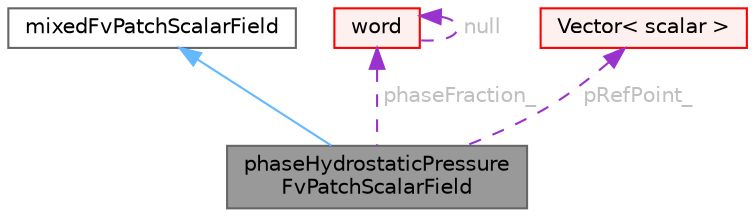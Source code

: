 digraph "phaseHydrostaticPressureFvPatchScalarField"
{
 // LATEX_PDF_SIZE
  bgcolor="transparent";
  edge [fontname=Helvetica,fontsize=10,labelfontname=Helvetica,labelfontsize=10];
  node [fontname=Helvetica,fontsize=10,shape=box,height=0.2,width=0.4];
  Node1 [id="Node000001",label="phaseHydrostaticPressure\lFvPatchScalarField",height=0.2,width=0.4,color="gray40", fillcolor="grey60", style="filled", fontcolor="black",tooltip="This boundary condition provides a phase-based hydrostatic pressure condition, calculated as:"];
  Node2 -> Node1 [id="edge1_Node000001_Node000002",dir="back",color="steelblue1",style="solid",tooltip=" "];
  Node2 [id="Node000002",label="mixedFvPatchScalarField",height=0.2,width=0.4,color="gray40", fillcolor="white", style="filled",tooltip=" "];
  Node3 -> Node1 [id="edge2_Node000001_Node000003",dir="back",color="darkorchid3",style="dashed",tooltip=" ",label=" phaseFraction_",fontcolor="grey" ];
  Node3 [id="Node000003",label="word",height=0.2,width=0.4,color="red", fillcolor="#FFF0F0", style="filled",URL="$classFoam_1_1word.html",tooltip="A class for handling words, derived from Foam::string."];
  Node3 -> Node3 [id="edge3_Node000003_Node000003",dir="back",color="darkorchid3",style="dashed",tooltip=" ",label=" null",fontcolor="grey" ];
  Node6 -> Node1 [id="edge4_Node000001_Node000006",dir="back",color="darkorchid3",style="dashed",tooltip=" ",label=" pRefPoint_",fontcolor="grey" ];
  Node6 [id="Node000006",label="Vector\< scalar \>",height=0.2,width=0.4,color="red", fillcolor="#FFF0F0", style="filled",URL="$classFoam_1_1Vector.html",tooltip=" "];
}
